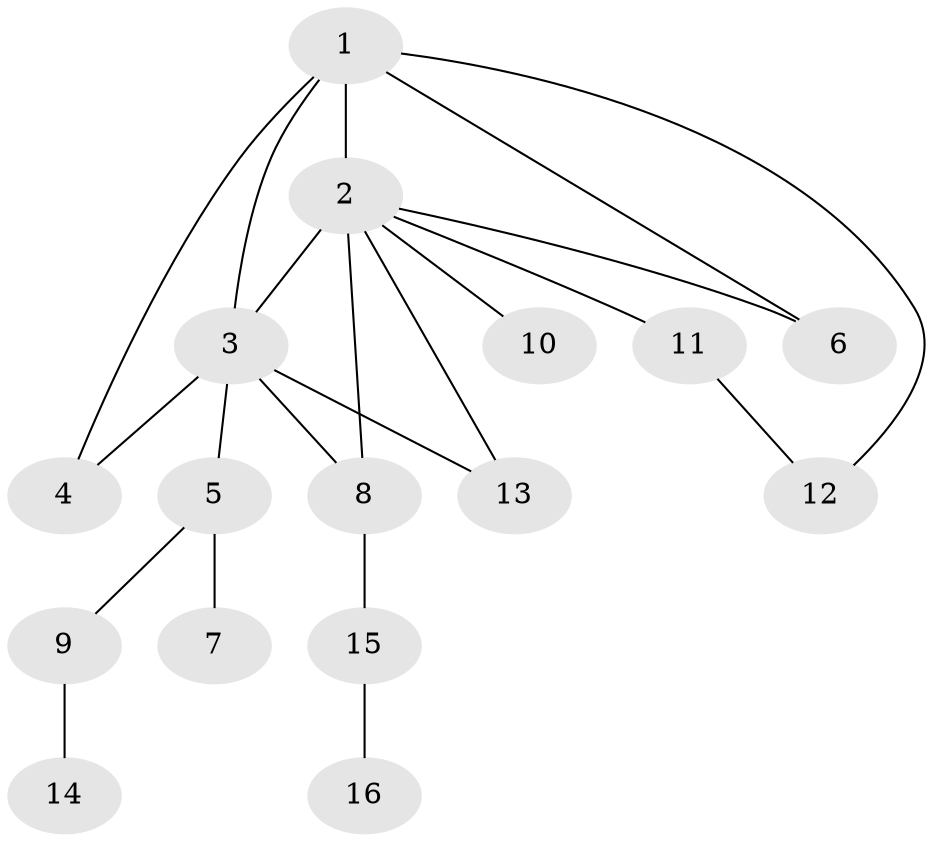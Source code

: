 // original degree distribution, {6: 0.03773584905660377, 4: 0.1509433962264151, 7: 0.03773584905660377, 5: 0.07547169811320754, 2: 0.1320754716981132, 1: 0.5283018867924528, 3: 0.03773584905660377}
// Generated by graph-tools (version 1.1) at 2025/52/03/04/25 22:52:25]
// undirected, 16 vertices, 21 edges
graph export_dot {
  node [color=gray90,style=filled];
  1;
  2;
  3;
  4;
  5;
  6;
  7;
  8;
  9;
  10;
  11;
  12;
  13;
  14;
  15;
  16;
  1 -- 2 [weight=2.0];
  1 -- 3 [weight=1.0];
  1 -- 4 [weight=1.0];
  1 -- 6 [weight=1.0];
  1 -- 12 [weight=1.0];
  2 -- 3 [weight=6.0];
  2 -- 6 [weight=1.0];
  2 -- 8 [weight=1.0];
  2 -- 10 [weight=1.0];
  2 -- 11 [weight=1.0];
  2 -- 13 [weight=1.0];
  3 -- 4 [weight=2.0];
  3 -- 5 [weight=1.0];
  3 -- 8 [weight=1.0];
  3 -- 13 [weight=1.0];
  5 -- 7 [weight=1.0];
  5 -- 9 [weight=1.0];
  8 -- 15 [weight=1.0];
  9 -- 14 [weight=1.0];
  11 -- 12 [weight=1.0];
  15 -- 16 [weight=1.0];
}
